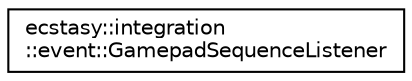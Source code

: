 digraph "Graphical Class Hierarchy"
{
 // LATEX_PDF_SIZE
  edge [fontname="Helvetica",fontsize="10",labelfontname="Helvetica",labelfontsize="10"];
  node [fontname="Helvetica",fontsize="10",shape=record];
  rankdir="LR";
  Node0 [label="ecstasy::integration\l::event::GamepadSequenceListener",height=0.2,width=0.4,color="black", fillcolor="white", style="filled",URL="$classecstasy_1_1integration_1_1event_1_1_gamepad_sequence_listener.html",tooltip="Listener of a button sequence."];
}
